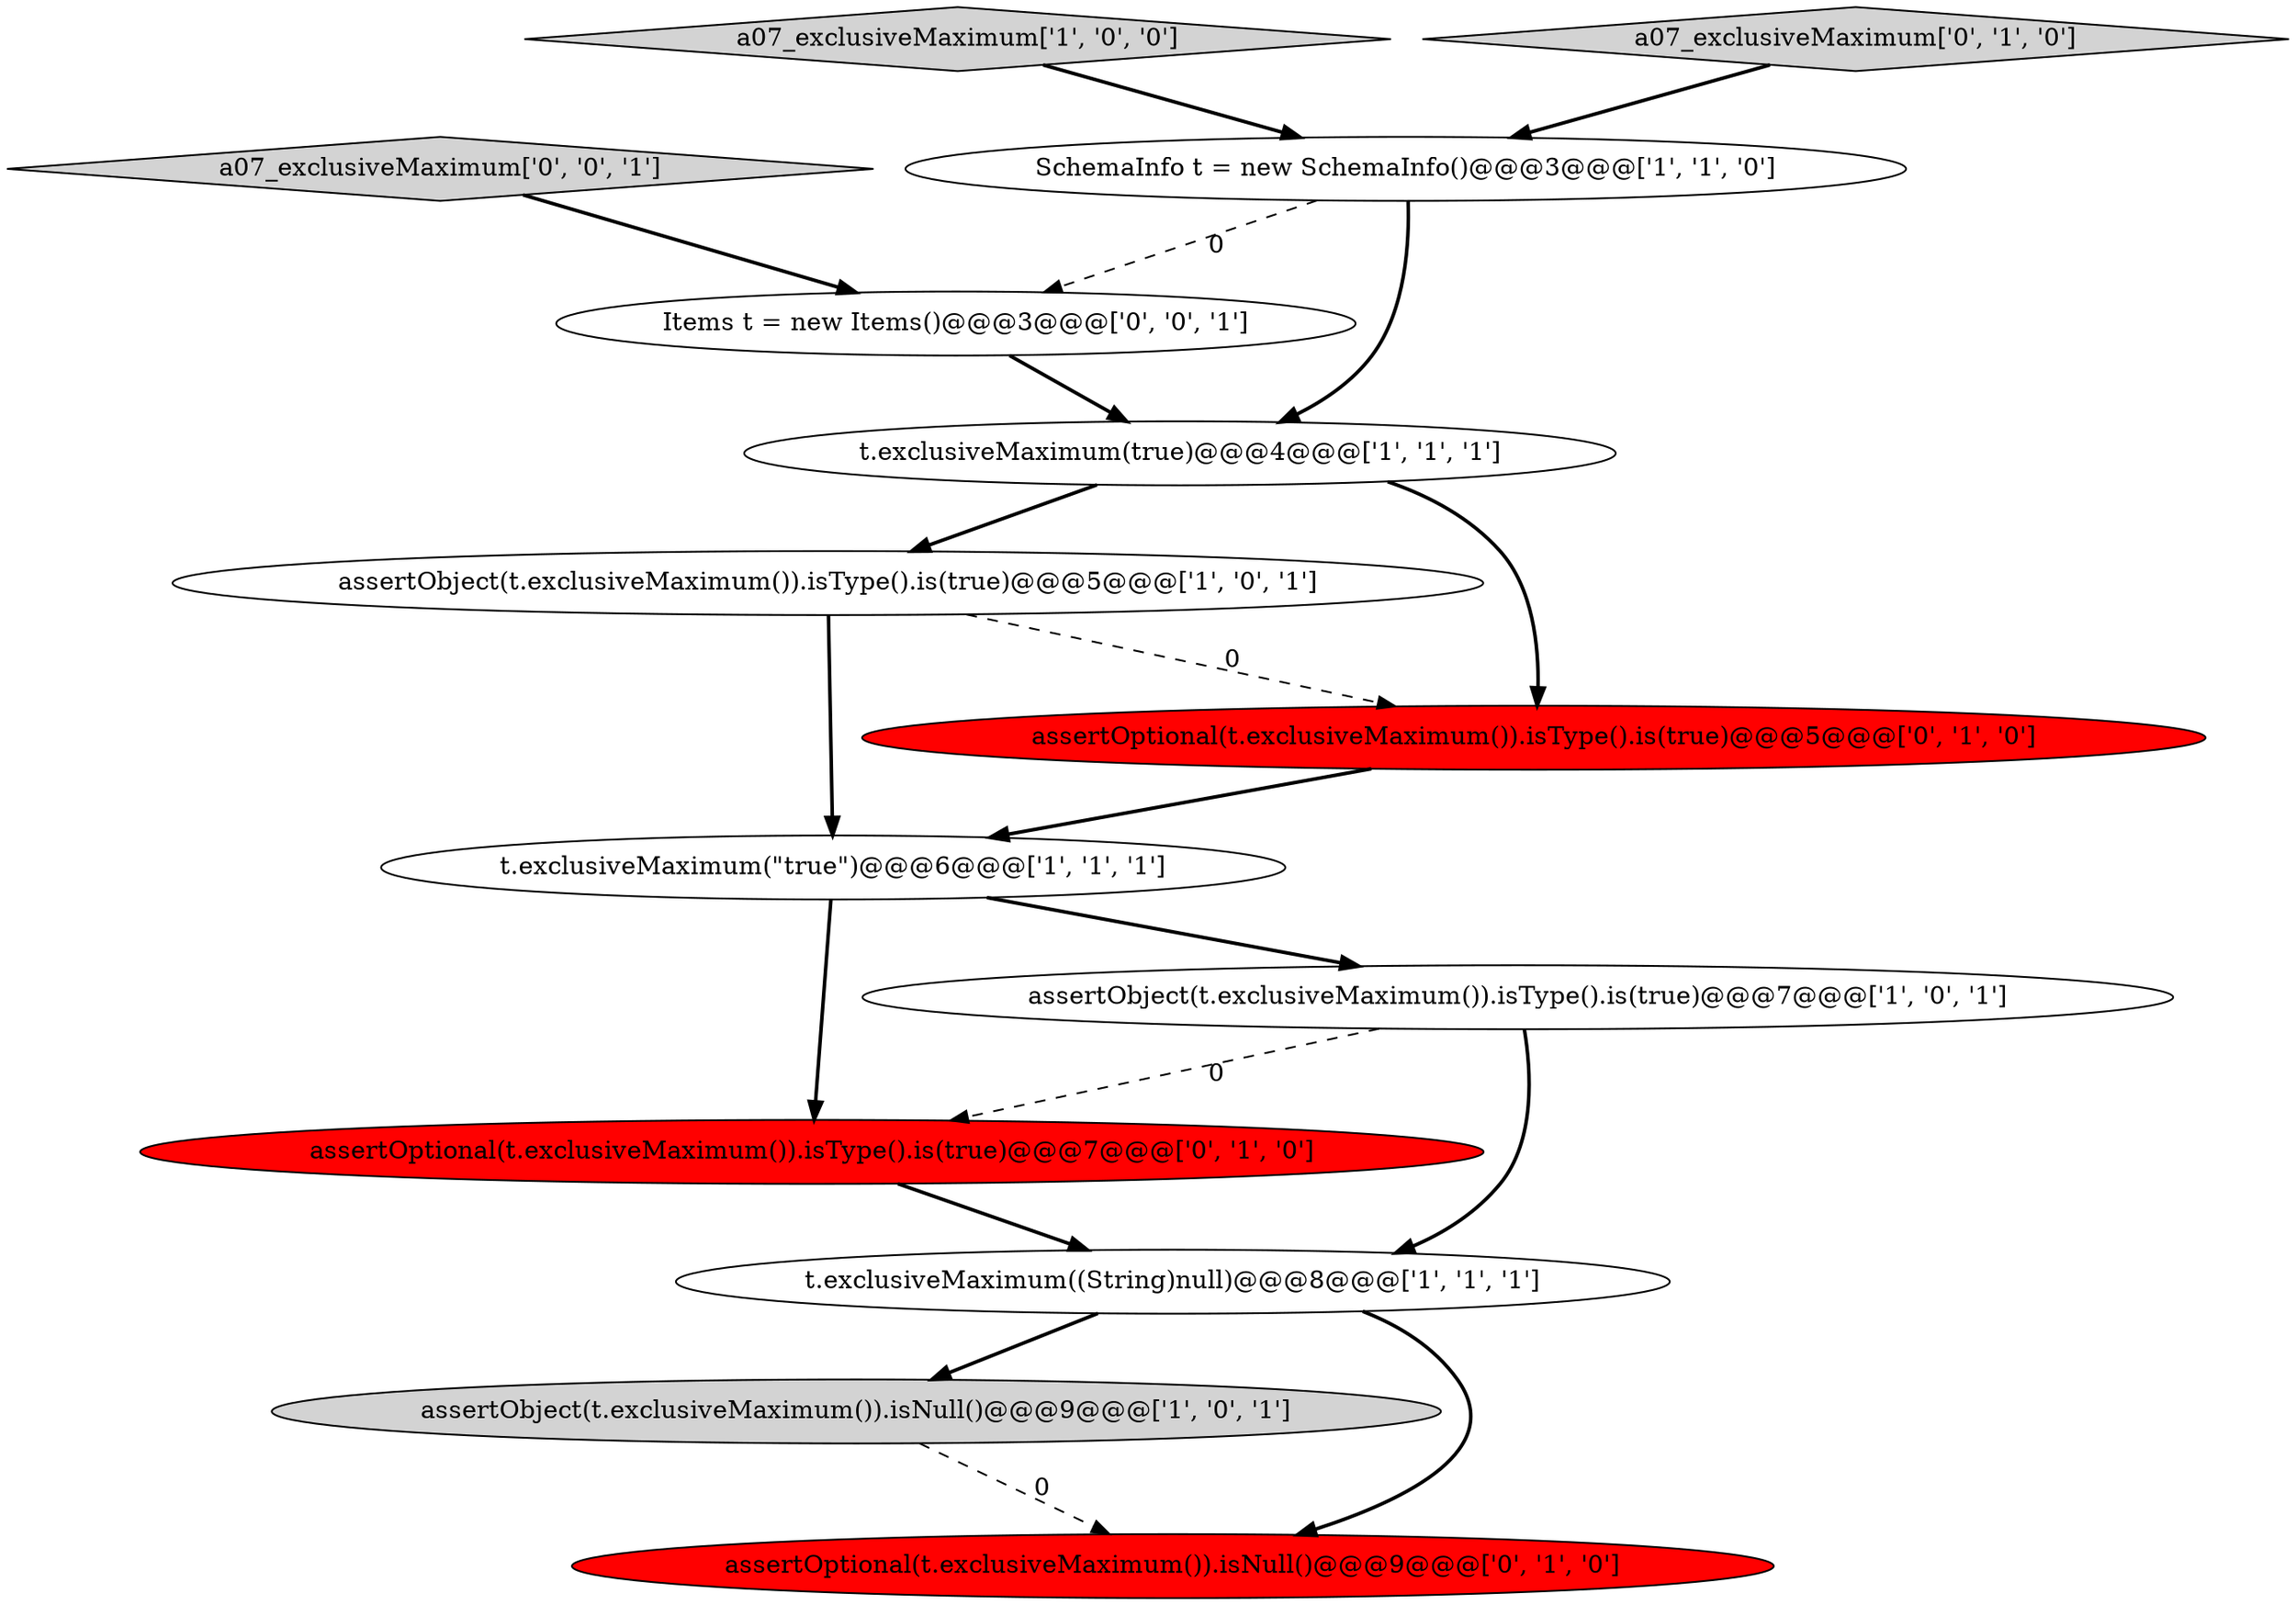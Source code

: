digraph {
0 [style = filled, label = "t.exclusiveMaximum(true)@@@4@@@['1', '1', '1']", fillcolor = white, shape = ellipse image = "AAA0AAABBB1BBB"];
1 [style = filled, label = "assertObject(t.exclusiveMaximum()).isType().is(true)@@@5@@@['1', '0', '1']", fillcolor = white, shape = ellipse image = "AAA0AAABBB1BBB"];
8 [style = filled, label = "assertOptional(t.exclusiveMaximum()).isType().is(true)@@@7@@@['0', '1', '0']", fillcolor = red, shape = ellipse image = "AAA1AAABBB2BBB"];
13 [style = filled, label = "a07_exclusiveMaximum['0', '0', '1']", fillcolor = lightgray, shape = diamond image = "AAA0AAABBB3BBB"];
2 [style = filled, label = "SchemaInfo t = new SchemaInfo()@@@3@@@['1', '1', '0']", fillcolor = white, shape = ellipse image = "AAA0AAABBB1BBB"];
5 [style = filled, label = "assertObject(t.exclusiveMaximum()).isNull()@@@9@@@['1', '0', '1']", fillcolor = lightgray, shape = ellipse image = "AAA0AAABBB1BBB"];
6 [style = filled, label = "a07_exclusiveMaximum['1', '0', '0']", fillcolor = lightgray, shape = diamond image = "AAA0AAABBB1BBB"];
3 [style = filled, label = "t.exclusiveMaximum(\"true\")@@@6@@@['1', '1', '1']", fillcolor = white, shape = ellipse image = "AAA0AAABBB1BBB"];
4 [style = filled, label = "assertObject(t.exclusiveMaximum()).isType().is(true)@@@7@@@['1', '0', '1']", fillcolor = white, shape = ellipse image = "AAA0AAABBB1BBB"];
9 [style = filled, label = "a07_exclusiveMaximum['0', '1', '0']", fillcolor = lightgray, shape = diamond image = "AAA0AAABBB2BBB"];
12 [style = filled, label = "Items t = new Items()@@@3@@@['0', '0', '1']", fillcolor = white, shape = ellipse image = "AAA0AAABBB3BBB"];
7 [style = filled, label = "t.exclusiveMaximum((String)null)@@@8@@@['1', '1', '1']", fillcolor = white, shape = ellipse image = "AAA0AAABBB1BBB"];
10 [style = filled, label = "assertOptional(t.exclusiveMaximum()).isNull()@@@9@@@['0', '1', '0']", fillcolor = red, shape = ellipse image = "AAA1AAABBB2BBB"];
11 [style = filled, label = "assertOptional(t.exclusiveMaximum()).isType().is(true)@@@5@@@['0', '1', '0']", fillcolor = red, shape = ellipse image = "AAA1AAABBB2BBB"];
1->3 [style = bold, label=""];
0->11 [style = bold, label=""];
2->12 [style = dashed, label="0"];
7->5 [style = bold, label=""];
2->0 [style = bold, label=""];
13->12 [style = bold, label=""];
5->10 [style = dashed, label="0"];
11->3 [style = bold, label=""];
7->10 [style = bold, label=""];
3->4 [style = bold, label=""];
0->1 [style = bold, label=""];
3->8 [style = bold, label=""];
9->2 [style = bold, label=""];
4->7 [style = bold, label=""];
12->0 [style = bold, label=""];
8->7 [style = bold, label=""];
1->11 [style = dashed, label="0"];
4->8 [style = dashed, label="0"];
6->2 [style = bold, label=""];
}
